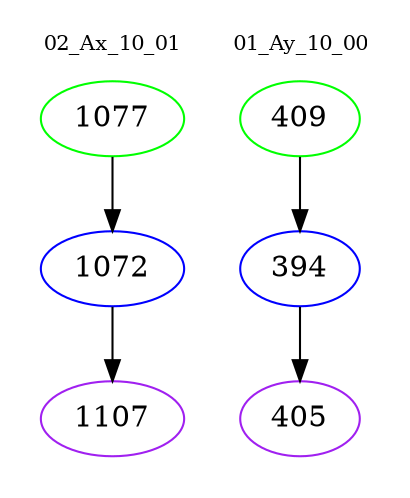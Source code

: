 digraph{
subgraph cluster_0 {
color = white
label = "02_Ax_10_01";
fontsize=10;
T0_1077 [label="1077", color="green"]
T0_1077 -> T0_1072 [color="black"]
T0_1072 [label="1072", color="blue"]
T0_1072 -> T0_1107 [color="black"]
T0_1107 [label="1107", color="purple"]
}
subgraph cluster_1 {
color = white
label = "01_Ay_10_00";
fontsize=10;
T1_409 [label="409", color="green"]
T1_409 -> T1_394 [color="black"]
T1_394 [label="394", color="blue"]
T1_394 -> T1_405 [color="black"]
T1_405 [label="405", color="purple"]
}
}
